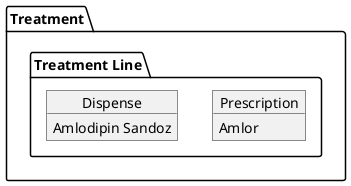 @startuml

package "Treatment"
 {
package "Treatment Line"  {

object Prescription{
    Amlor
    }

object Dispense{
Amlodipin Sandoz
    }
                            }
}
@enduml